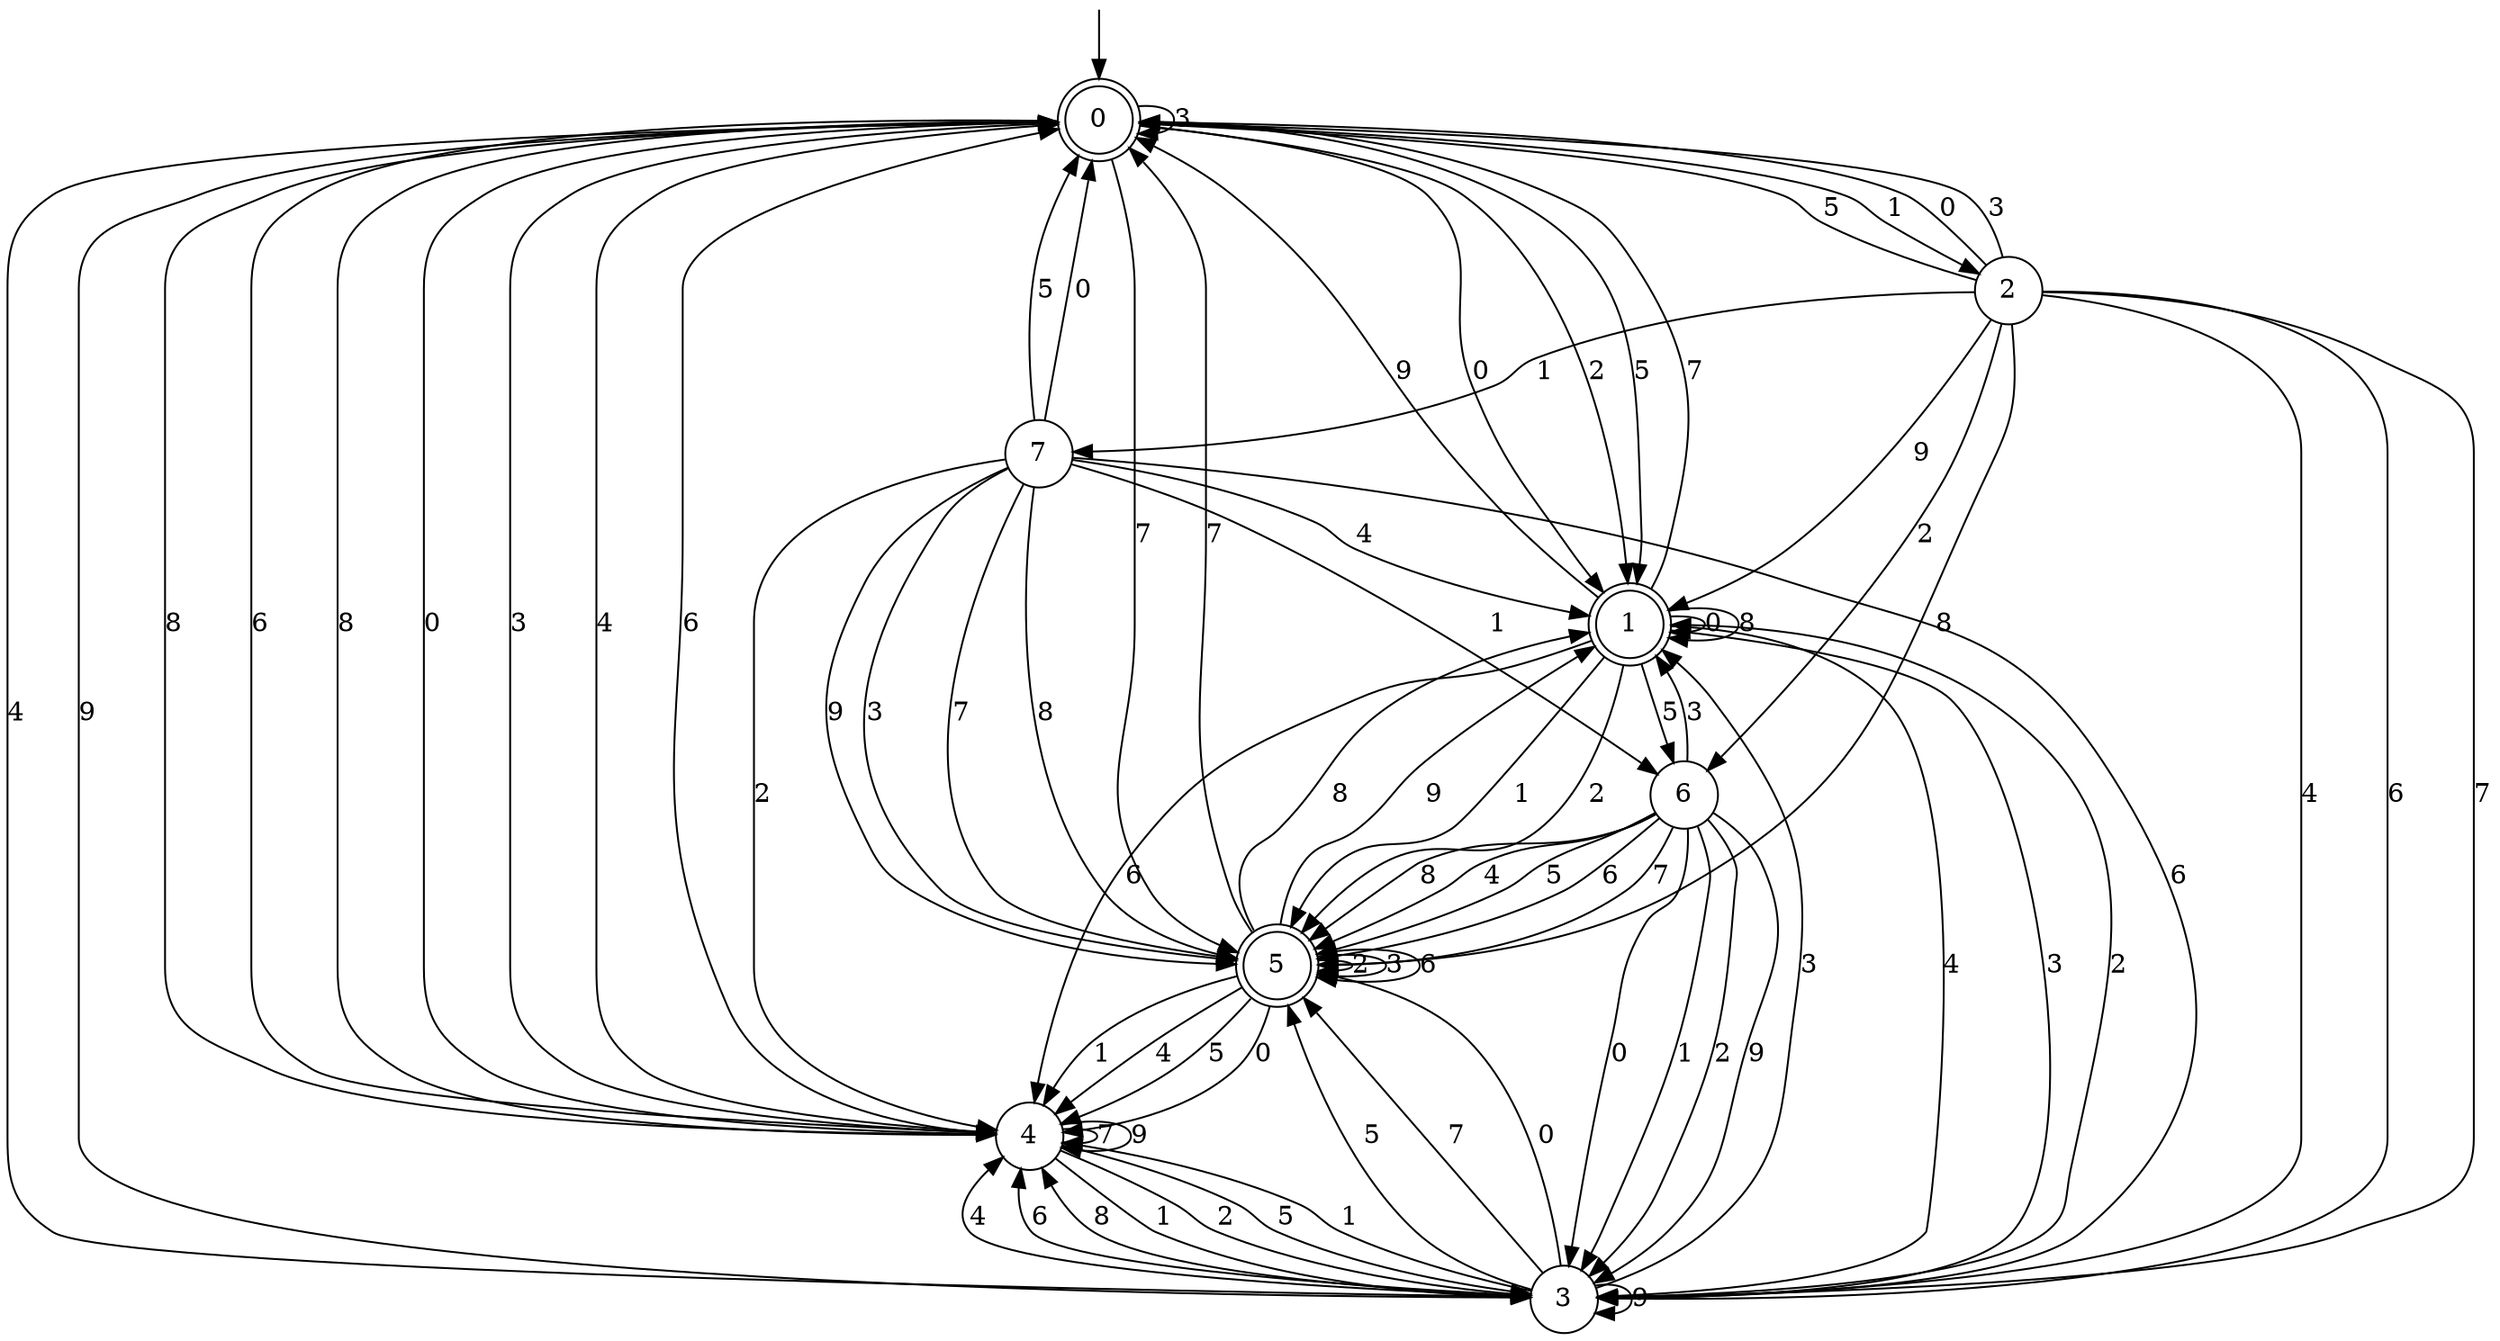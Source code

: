 digraph g {

	s0 [shape="doublecircle" label="0"];
	s1 [shape="doublecircle" label="1"];
	s2 [shape="circle" label="2"];
	s3 [shape="circle" label="3"];
	s4 [shape="circle" label="4"];
	s5 [shape="doublecircle" label="5"];
	s6 [shape="circle" label="6"];
	s7 [shape="circle" label="7"];
	s0 -> s1 [label="0"];
	s0 -> s2 [label="1"];
	s0 -> s1 [label="2"];
	s0 -> s0 [label="3"];
	s0 -> s3 [label="4"];
	s0 -> s1 [label="5"];
	s0 -> s4 [label="6"];
	s0 -> s5 [label="7"];
	s0 -> s4 [label="8"];
	s0 -> s3 [label="9"];
	s1 -> s1 [label="0"];
	s1 -> s5 [label="1"];
	s1 -> s5 [label="2"];
	s1 -> s3 [label="3"];
	s1 -> s3 [label="4"];
	s1 -> s6 [label="5"];
	s1 -> s4 [label="6"];
	s1 -> s0 [label="7"];
	s1 -> s1 [label="8"];
	s1 -> s0 [label="9"];
	s2 -> s0 [label="0"];
	s2 -> s7 [label="1"];
	s2 -> s6 [label="2"];
	s2 -> s0 [label="3"];
	s2 -> s3 [label="4"];
	s2 -> s0 [label="5"];
	s2 -> s3 [label="6"];
	s2 -> s3 [label="7"];
	s2 -> s5 [label="8"];
	s2 -> s1 [label="9"];
	s3 -> s5 [label="0"];
	s3 -> s4 [label="1"];
	s3 -> s1 [label="2"];
	s3 -> s1 [label="3"];
	s3 -> s4 [label="4"];
	s3 -> s5 [label="5"];
	s3 -> s4 [label="6"];
	s3 -> s5 [label="7"];
	s3 -> s4 [label="8"];
	s3 -> s3 [label="9"];
	s4 -> s0 [label="0"];
	s4 -> s3 [label="1"];
	s4 -> s3 [label="2"];
	s4 -> s0 [label="3"];
	s4 -> s0 [label="4"];
	s4 -> s3 [label="5"];
	s4 -> s0 [label="6"];
	s4 -> s4 [label="7"];
	s4 -> s0 [label="8"];
	s4 -> s4 [label="9"];
	s5 -> s4 [label="0"];
	s5 -> s4 [label="1"];
	s5 -> s5 [label="2"];
	s5 -> s5 [label="3"];
	s5 -> s4 [label="4"];
	s5 -> s4 [label="5"];
	s5 -> s5 [label="6"];
	s5 -> s0 [label="7"];
	s5 -> s1 [label="8"];
	s5 -> s1 [label="9"];
	s6 -> s3 [label="0"];
	s6 -> s3 [label="1"];
	s6 -> s3 [label="2"];
	s6 -> s1 [label="3"];
	s6 -> s5 [label="4"];
	s6 -> s5 [label="5"];
	s6 -> s5 [label="6"];
	s6 -> s5 [label="7"];
	s6 -> s5 [label="8"];
	s6 -> s3 [label="9"];
	s7 -> s0 [label="0"];
	s7 -> s6 [label="1"];
	s7 -> s4 [label="2"];
	s7 -> s5 [label="3"];
	s7 -> s1 [label="4"];
	s7 -> s0 [label="5"];
	s7 -> s3 [label="6"];
	s7 -> s5 [label="7"];
	s7 -> s5 [label="8"];
	s7 -> s5 [label="9"];

__start0 [label="" shape="none" width="0" height="0"];
__start0 -> s0;

}
